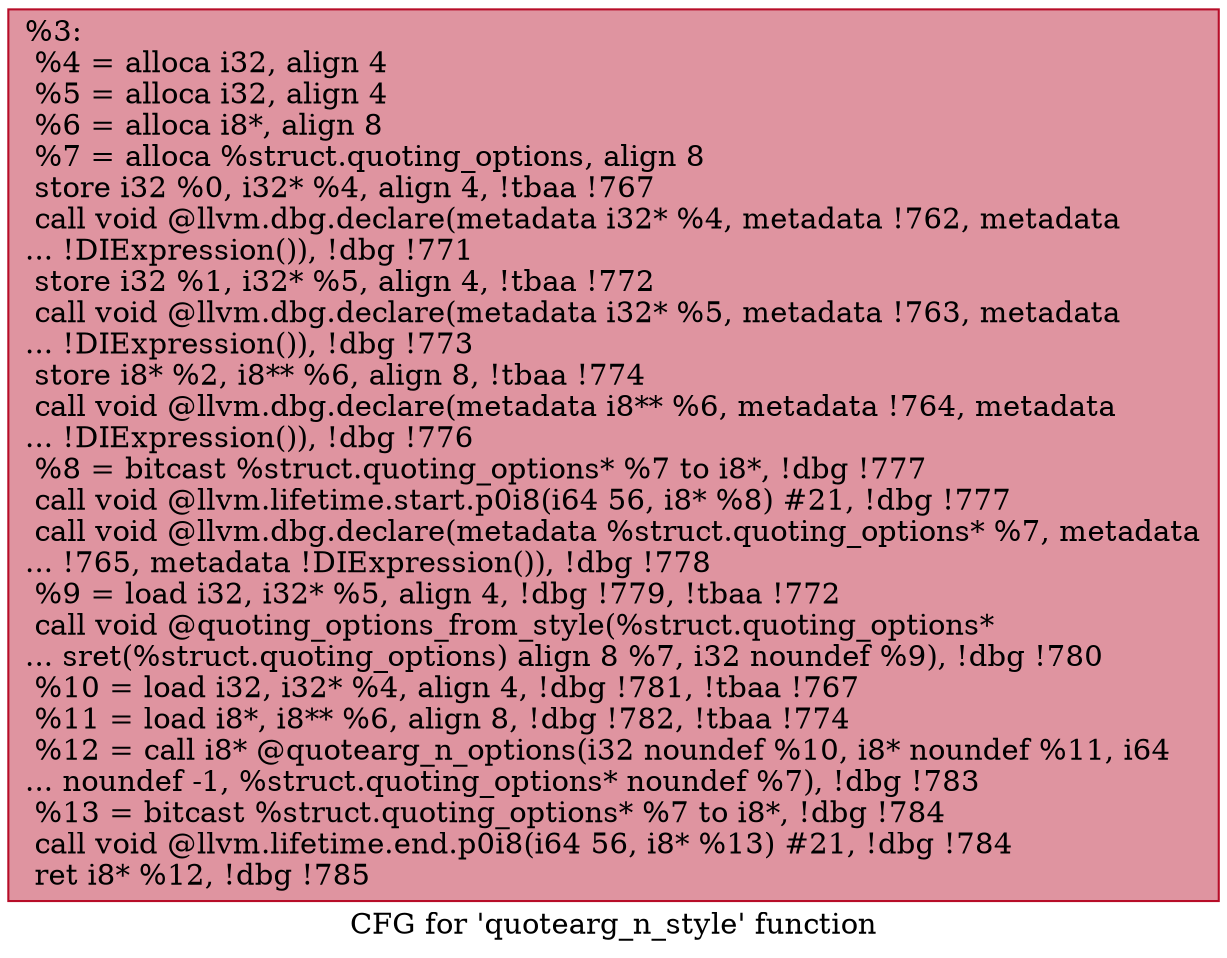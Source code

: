 digraph "CFG for 'quotearg_n_style' function" {
	label="CFG for 'quotearg_n_style' function";

	Node0x123d030 [shape=record,color="#b70d28ff", style=filled, fillcolor="#b70d2870",label="{%3:\l  %4 = alloca i32, align 4\l  %5 = alloca i32, align 4\l  %6 = alloca i8*, align 8\l  %7 = alloca %struct.quoting_options, align 8\l  store i32 %0, i32* %4, align 4, !tbaa !767\l  call void @llvm.dbg.declare(metadata i32* %4, metadata !762, metadata\l... !DIExpression()), !dbg !771\l  store i32 %1, i32* %5, align 4, !tbaa !772\l  call void @llvm.dbg.declare(metadata i32* %5, metadata !763, metadata\l... !DIExpression()), !dbg !773\l  store i8* %2, i8** %6, align 8, !tbaa !774\l  call void @llvm.dbg.declare(metadata i8** %6, metadata !764, metadata\l... !DIExpression()), !dbg !776\l  %8 = bitcast %struct.quoting_options* %7 to i8*, !dbg !777\l  call void @llvm.lifetime.start.p0i8(i64 56, i8* %8) #21, !dbg !777\l  call void @llvm.dbg.declare(metadata %struct.quoting_options* %7, metadata\l... !765, metadata !DIExpression()), !dbg !778\l  %9 = load i32, i32* %5, align 4, !dbg !779, !tbaa !772\l  call void @quoting_options_from_style(%struct.quoting_options*\l... sret(%struct.quoting_options) align 8 %7, i32 noundef %9), !dbg !780\l  %10 = load i32, i32* %4, align 4, !dbg !781, !tbaa !767\l  %11 = load i8*, i8** %6, align 8, !dbg !782, !tbaa !774\l  %12 = call i8* @quotearg_n_options(i32 noundef %10, i8* noundef %11, i64\l... noundef -1, %struct.quoting_options* noundef %7), !dbg !783\l  %13 = bitcast %struct.quoting_options* %7 to i8*, !dbg !784\l  call void @llvm.lifetime.end.p0i8(i64 56, i8* %13) #21, !dbg !784\l  ret i8* %12, !dbg !785\l}"];
}
